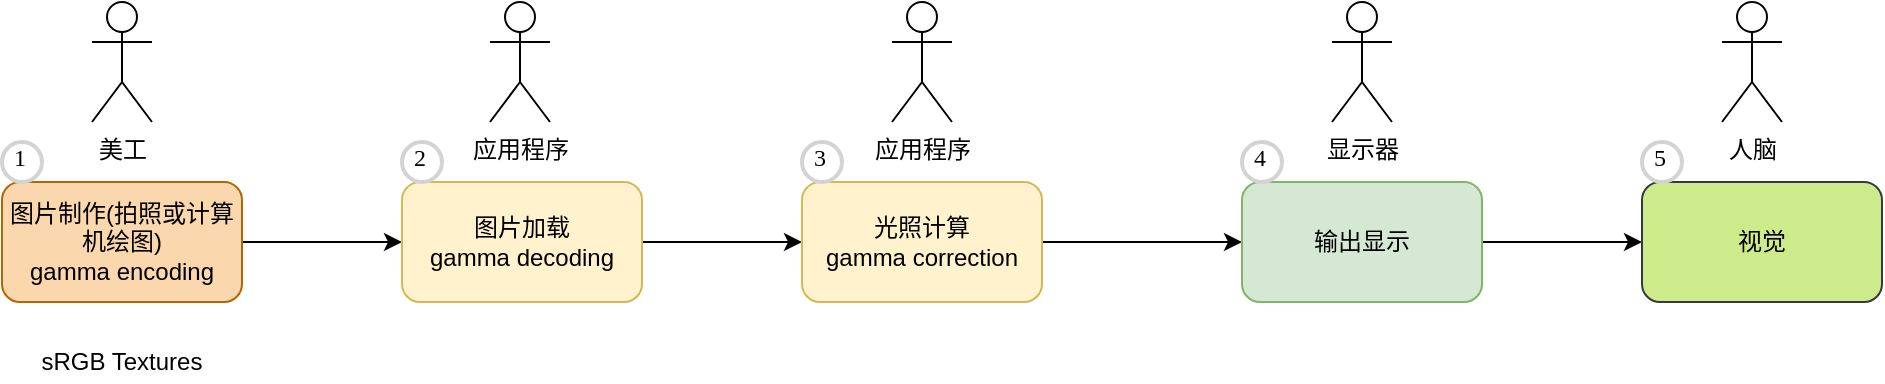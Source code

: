 <mxfile version="12.9.11" type="device"><diagram id="GLmc0LghbSmUAKb-_WR1" name="Page-1"><mxGraphModel dx="1108" dy="411" grid="1" gridSize="10" guides="1" tooltips="1" connect="1" arrows="1" fold="1" page="1" pageScale="1" pageWidth="827" pageHeight="1169" math="0" shadow="0"><root><mxCell id="0"/><mxCell id="1" parent="0"/><mxCell id="ZkQu5eJU0EkcuRuXmr5J-7" value="" style="edgeStyle=orthogonalEdgeStyle;rounded=0;orthogonalLoop=1;jettySize=auto;html=1;" edge="1" parent="1" source="ZkQu5eJU0EkcuRuXmr5J-5" target="ZkQu5eJU0EkcuRuXmr5J-6"><mxGeometry relative="1" as="geometry"/></mxCell><mxCell id="ZkQu5eJU0EkcuRuXmr5J-5" value="图片制作(拍照或计算机绘图)&lt;br&gt;gamma encoding" style="rounded=1;whiteSpace=wrap;html=1;fillColor=#fad7ac;strokeColor=#b46504;" vertex="1" parent="1"><mxGeometry x="170" y="220" width="120" height="60" as="geometry"/></mxCell><mxCell id="ZkQu5eJU0EkcuRuXmr5J-9" value="" style="edgeStyle=orthogonalEdgeStyle;rounded=0;orthogonalLoop=1;jettySize=auto;html=1;" edge="1" parent="1" source="ZkQu5eJU0EkcuRuXmr5J-6" target="ZkQu5eJU0EkcuRuXmr5J-8"><mxGeometry relative="1" as="geometry"/></mxCell><mxCell id="ZkQu5eJU0EkcuRuXmr5J-6" value="图片加载&lt;br&gt;gamma decoding" style="rounded=1;whiteSpace=wrap;html=1;fillColor=#fff2cc;strokeColor=#d6b656;" vertex="1" parent="1"><mxGeometry x="370" y="220" width="120" height="60" as="geometry"/></mxCell><mxCell id="ZkQu5eJU0EkcuRuXmr5J-24" value="" style="edgeStyle=orthogonalEdgeStyle;rounded=0;orthogonalLoop=1;jettySize=auto;html=1;entryX=0;entryY=0.5;entryDx=0;entryDy=0;" edge="1" parent="1" source="ZkQu5eJU0EkcuRuXmr5J-8" target="ZkQu5eJU0EkcuRuXmr5J-10"><mxGeometry relative="1" as="geometry"><mxPoint x="770" y="250" as="targetPoint"/></mxGeometry></mxCell><mxCell id="ZkQu5eJU0EkcuRuXmr5J-8" value="光照计算&lt;br&gt;gamma correction" style="rounded=1;whiteSpace=wrap;html=1;fillColor=#fff2cc;strokeColor=#d6b656;" vertex="1" parent="1"><mxGeometry x="570" y="220" width="120" height="60" as="geometry"/></mxCell><mxCell id="ZkQu5eJU0EkcuRuXmr5J-20" value="" style="edgeStyle=orthogonalEdgeStyle;rounded=0;orthogonalLoop=1;jettySize=auto;html=1;" edge="1" parent="1" source="ZkQu5eJU0EkcuRuXmr5J-10" target="ZkQu5eJU0EkcuRuXmr5J-19"><mxGeometry relative="1" as="geometry"/></mxCell><mxCell id="ZkQu5eJU0EkcuRuXmr5J-10" value="输出显示&lt;br&gt;" style="rounded=1;whiteSpace=wrap;html=1;fillColor=#d5e8d4;strokeColor=#82b366;" vertex="1" parent="1"><mxGeometry x="790" y="220" width="120" height="60" as="geometry"/></mxCell><mxCell id="ZkQu5eJU0EkcuRuXmr5J-19" value="视觉" style="rounded=1;whiteSpace=wrap;html=1;fillColor=#cdeb8b;strokeColor=#36393d;" vertex="1" parent="1"><mxGeometry x="990" y="220" width="120" height="60" as="geometry"/></mxCell><mxCell id="ZkQu5eJU0EkcuRuXmr5J-12" value="美工" style="shape=umlActor;verticalLabelPosition=bottom;labelBackgroundColor=#ffffff;verticalAlign=top;html=1;outlineConnect=0;" vertex="1" parent="1"><mxGeometry x="215" y="130" width="30" height="60" as="geometry"/></mxCell><mxCell id="ZkQu5eJU0EkcuRuXmr5J-13" value="应用程序" style="shape=umlActor;verticalLabelPosition=bottom;labelBackgroundColor=#ffffff;verticalAlign=top;html=1;outlineConnect=0;" vertex="1" parent="1"><mxGeometry x="414" y="130" width="30" height="60" as="geometry"/></mxCell><mxCell id="ZkQu5eJU0EkcuRuXmr5J-14" value="应用程序" style="shape=umlActor;verticalLabelPosition=bottom;labelBackgroundColor=#ffffff;verticalAlign=top;html=1;outlineConnect=0;" vertex="1" parent="1"><mxGeometry x="615" y="130" width="30" height="60" as="geometry"/></mxCell><mxCell id="ZkQu5eJU0EkcuRuXmr5J-15" value="显示器" style="shape=umlActor;verticalLabelPosition=bottom;labelBackgroundColor=#ffffff;verticalAlign=top;html=1;outlineConnect=0;" vertex="1" parent="1"><mxGeometry x="835" y="130" width="30" height="60" as="geometry"/></mxCell><mxCell id="ZkQu5eJU0EkcuRuXmr5J-16" value="1" style="ellipse;whiteSpace=wrap;html=1;aspect=fixed;strokeWidth=2;fontFamily=Tahoma;spacingBottom=4;spacingRight=2;strokeColor=#d3d3d3;" vertex="1" parent="1"><mxGeometry x="170" y="200" width="20" height="20" as="geometry"/></mxCell><mxCell id="ZkQu5eJU0EkcuRuXmr5J-17" value="2" style="ellipse;whiteSpace=wrap;html=1;aspect=fixed;strokeWidth=2;fontFamily=Tahoma;spacingBottom=4;spacingRight=2;strokeColor=#d3d3d3;" vertex="1" parent="1"><mxGeometry x="370" y="200" width="20" height="20" as="geometry"/></mxCell><mxCell id="ZkQu5eJU0EkcuRuXmr5J-18" value="3" style="ellipse;whiteSpace=wrap;html=1;aspect=fixed;strokeWidth=2;fontFamily=Tahoma;spacingBottom=4;spacingRight=2;strokeColor=#d3d3d3;" vertex="1" parent="1"><mxGeometry x="570" y="200" width="20" height="20" as="geometry"/></mxCell><mxCell id="ZkQu5eJU0EkcuRuXmr5J-21" value="人脑" style="shape=umlActor;verticalLabelPosition=bottom;labelBackgroundColor=#ffffff;verticalAlign=top;html=1;outlineConnect=0;" vertex="1" parent="1"><mxGeometry x="1030" y="130" width="30" height="60" as="geometry"/></mxCell><mxCell id="ZkQu5eJU0EkcuRuXmr5J-22" value="4" style="ellipse;whiteSpace=wrap;html=1;aspect=fixed;strokeWidth=2;fontFamily=Tahoma;spacingBottom=4;spacingRight=2;strokeColor=#d3d3d3;" vertex="1" parent="1"><mxGeometry x="790" y="200" width="20" height="20" as="geometry"/></mxCell><mxCell id="ZkQu5eJU0EkcuRuXmr5J-33" value="sRGB Textures" style="text;html=1;strokeColor=none;fillColor=none;align=center;verticalAlign=middle;whiteSpace=wrap;rounded=0;" vertex="1" parent="1"><mxGeometry x="185" y="300" width="90" height="20" as="geometry"/></mxCell><mxCell id="ZkQu5eJU0EkcuRuXmr5J-37" value="5" style="ellipse;whiteSpace=wrap;html=1;aspect=fixed;strokeWidth=2;fontFamily=Tahoma;spacingBottom=4;spacingRight=2;strokeColor=#d3d3d3;" vertex="1" parent="1"><mxGeometry x="990" y="200" width="20" height="20" as="geometry"/></mxCell></root></mxGraphModel></diagram></mxfile>